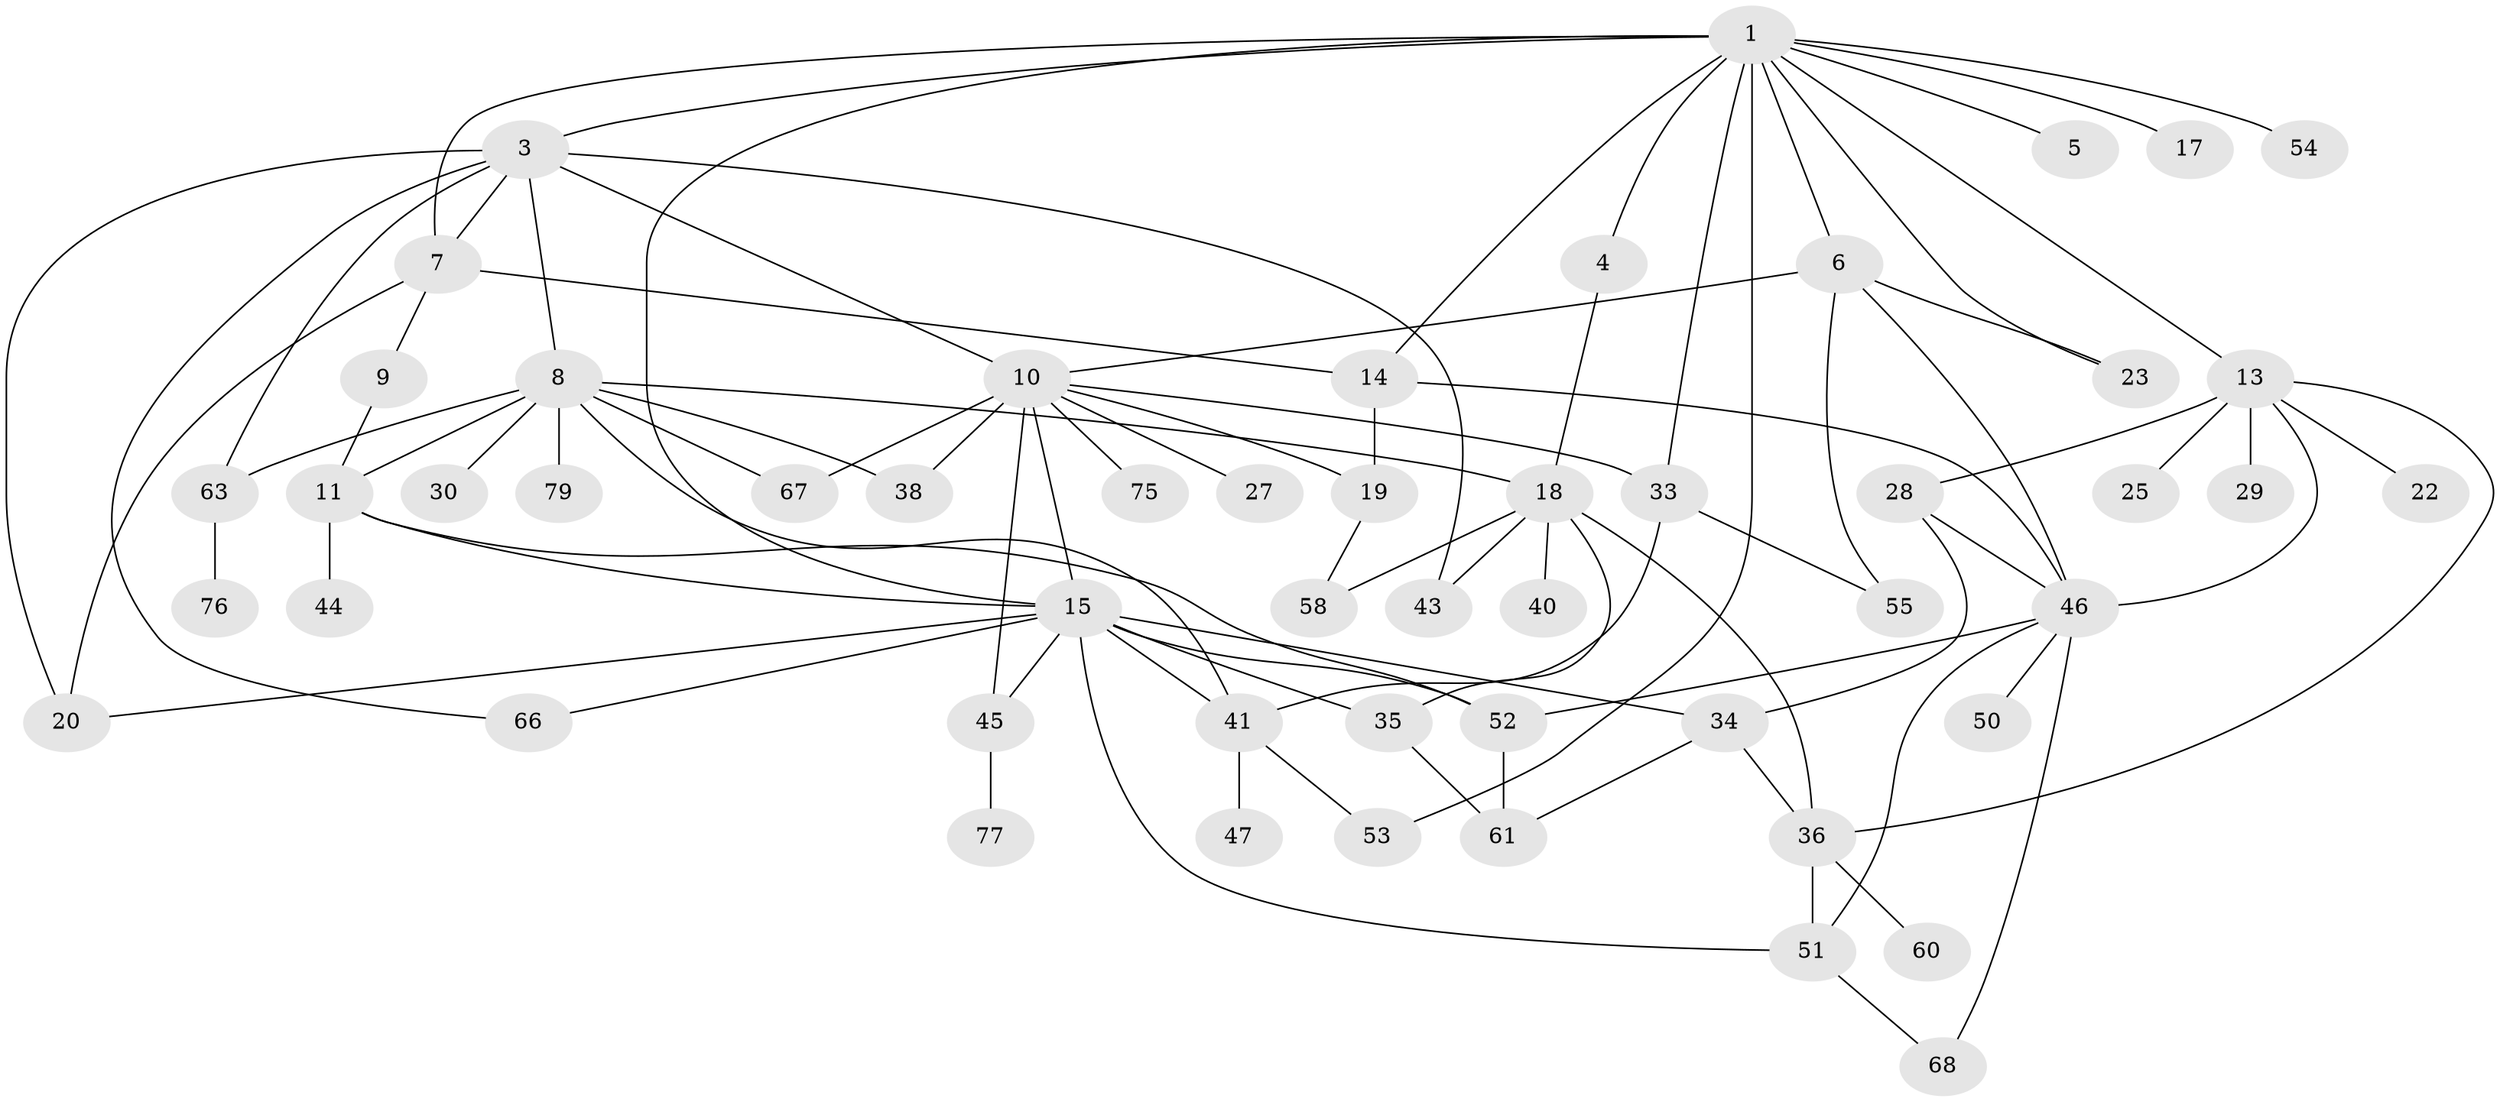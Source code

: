 // original degree distribution, {9: 0.012345679012345678, 6: 0.04938271604938271, 8: 0.024691358024691357, 2: 0.2962962962962963, 5: 0.1111111111111111, 11: 0.012345679012345678, 3: 0.2345679012345679, 1: 0.2222222222222222, 4: 0.037037037037037035}
// Generated by graph-tools (version 1.1) at 2025/41/03/06/25 10:41:28]
// undirected, 53 vertices, 89 edges
graph export_dot {
graph [start="1"]
  node [color=gray90,style=filled];
  1 [super="+2"];
  3 [super="+31"];
  4 [super="+73"];
  5 [super="+49"];
  6 [super="+12"];
  7;
  8 [super="+24"];
  9;
  10 [super="+80"];
  11 [super="+39"];
  13 [super="+16"];
  14 [super="+32"];
  15 [super="+21"];
  17;
  18 [super="+26"];
  19 [super="+57"];
  20 [super="+48"];
  22;
  23;
  25 [super="+37"];
  27;
  28;
  29;
  30;
  33;
  34 [super="+42"];
  35;
  36 [super="+74"];
  38;
  40;
  41 [super="+69"];
  43;
  44;
  45 [super="+70"];
  46 [super="+59"];
  47;
  50;
  51 [super="+62"];
  52 [super="+65"];
  53 [super="+56"];
  54;
  55 [super="+78"];
  58 [super="+71"];
  60;
  61 [super="+81"];
  63 [super="+64"];
  66;
  67 [super="+72"];
  68;
  75;
  76;
  77;
  79;
  1 -- 3;
  1 -- 6;
  1 -- 14;
  1 -- 33;
  1 -- 53;
  1 -- 23;
  1 -- 7;
  1 -- 17;
  1 -- 4;
  1 -- 5;
  1 -- 54;
  1 -- 13;
  1 -- 15;
  3 -- 7;
  3 -- 8;
  3 -- 10;
  3 -- 63;
  3 -- 43;
  3 -- 66;
  3 -- 20;
  4 -- 18;
  6 -- 23;
  6 -- 10;
  6 -- 46;
  6 -- 55;
  7 -- 9;
  7 -- 20;
  7 -- 14;
  8 -- 18;
  8 -- 30;
  8 -- 38;
  8 -- 67;
  8 -- 79;
  8 -- 63;
  8 -- 41;
  8 -- 11;
  9 -- 11;
  10 -- 27;
  10 -- 75;
  10 -- 33;
  10 -- 67 [weight=2];
  10 -- 38;
  10 -- 45 [weight=2];
  10 -- 15;
  10 -- 19;
  11 -- 15;
  11 -- 44;
  11 -- 52;
  13 -- 28;
  13 -- 36;
  13 -- 25 [weight=2];
  13 -- 29;
  13 -- 22;
  13 -- 46;
  14 -- 19;
  14 -- 46;
  15 -- 34;
  15 -- 35;
  15 -- 45;
  15 -- 66;
  15 -- 51;
  15 -- 20;
  15 -- 41;
  15 -- 52;
  18 -- 40;
  18 -- 43;
  18 -- 35;
  18 -- 36;
  18 -- 58;
  19 -- 58;
  28 -- 34;
  28 -- 46;
  33 -- 41;
  33 -- 55;
  34 -- 36;
  34 -- 61;
  35 -- 61;
  36 -- 51;
  36 -- 60;
  41 -- 47;
  41 -- 53;
  45 -- 77;
  46 -- 50;
  46 -- 52;
  46 -- 68;
  46 -- 51;
  51 -- 68;
  52 -- 61;
  63 -- 76;
}
